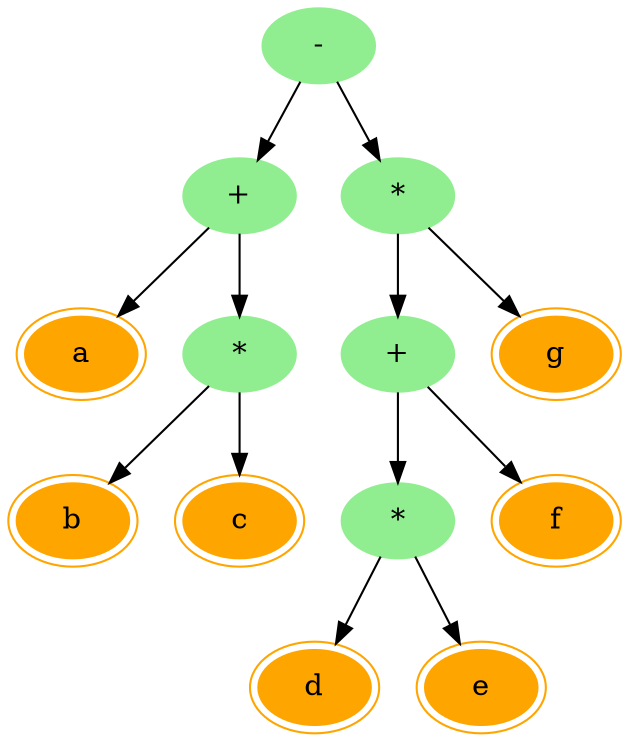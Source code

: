 digraph G {
m[color = lightgreen, style = filled, label="-"];
m -> e
m -> l
e[color = lightgreen, style = filled, label="+"];
e -> a
e -> d
a[color = orange, peripheries=2, style = filled, label="a"];
d[color = lightgreen, style = filled, label="*"];
d -> b
d -> c
b[color = orange, peripheries=2, style = filled, label="b"];
c[color = orange, peripheries=2, style = filled, label="c"];
l[color = lightgreen, style = filled, label="*"];
l -> j
l -> k
j[color = lightgreen, style = filled, label="+"];
j -> h
j -> i
h[color = lightgreen, style = filled, label="*"];
h -> f
h -> g
f[color = orange, peripheries=2, style = filled, label="d"];
g[color = orange, peripheries=2, style = filled, label="e"];
i[color = orange, peripheries=2, style = filled, label="f"];
k[color = orange, peripheries=2, style = filled, label="g"];
}